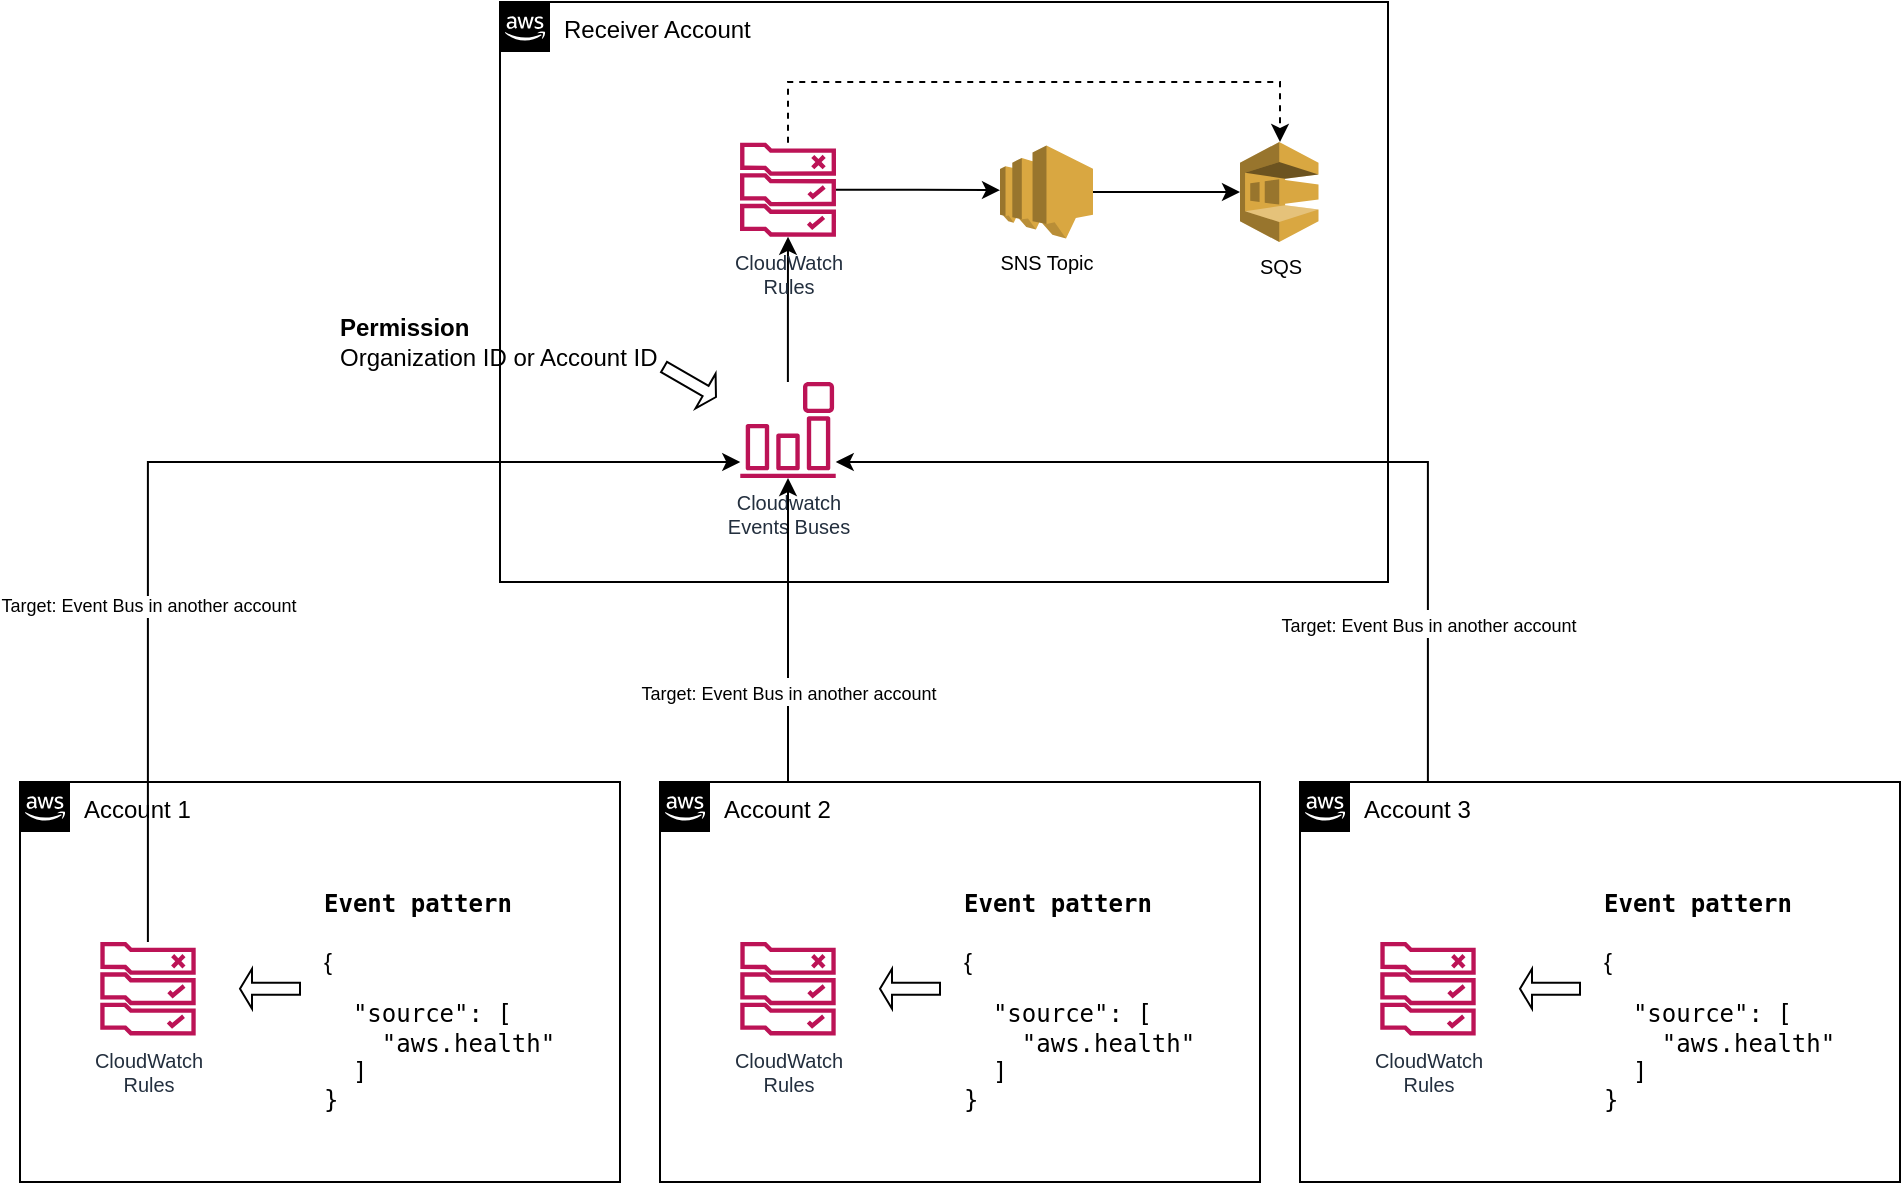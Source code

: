 <mxfile version="13.9.9" type="device"><diagram id="idbZHpgg_3Ln7zcjuEnO" name="Page-1"><mxGraphModel dx="946" dy="566" grid="1" gridSize="10" guides="1" tooltips="1" connect="1" arrows="1" fold="1" page="1" pageScale="1" pageWidth="850" pageHeight="1100" math="0" shadow="0"><root><mxCell id="0"/><mxCell id="1" parent="0"/><mxCell id="0ba3atJnc0yRBtCQ-pjz-3" value="Receiver Account" style="points=[[0,0],[0.25,0],[0.5,0],[0.75,0],[1,0],[1,0.25],[1,0.5],[1,0.75],[1,1],[0.75,1],[0.5,1],[0.25,1],[0,1],[0,0.75],[0,0.5],[0,0.25]];outlineConnect=0;html=1;whiteSpace=wrap;fontSize=12;fontStyle=0;shape=mxgraph.aws4.group;grIcon=mxgraph.aws4.group_aws_cloud_alt;verticalAlign=top;align=left;spacingLeft=30;dashed=0;" vertex="1" parent="1"><mxGeometry x="280" y="50" width="444" height="290" as="geometry"/></mxCell><mxCell id="0ba3atJnc0yRBtCQ-pjz-27" style="edgeStyle=orthogonalEdgeStyle;rounded=0;orthogonalLoop=1;jettySize=auto;html=1;fontSize=10;" edge="1" parent="1" source="0ba3atJnc0yRBtCQ-pjz-4" target="0ba3atJnc0yRBtCQ-pjz-23"><mxGeometry relative="1" as="geometry"><mxPoint x="110" y="140" as="targetPoint"/></mxGeometry></mxCell><mxCell id="0ba3atJnc0yRBtCQ-pjz-30" style="edgeStyle=orthogonalEdgeStyle;rounded=0;orthogonalLoop=1;jettySize=auto;html=1;entryX=0;entryY=0.48;entryDx=0;entryDy=0;entryPerimeter=0;fontSize=10;" edge="1" parent="1" source="0ba3atJnc0yRBtCQ-pjz-23" target="0ba3atJnc0yRBtCQ-pjz-28"><mxGeometry relative="1" as="geometry"/></mxCell><mxCell id="0ba3atJnc0yRBtCQ-pjz-31" style="edgeStyle=orthogonalEdgeStyle;rounded=0;orthogonalLoop=1;jettySize=auto;html=1;fontSize=10;dashed=1;" edge="1" parent="1" source="0ba3atJnc0yRBtCQ-pjz-23" target="0ba3atJnc0yRBtCQ-pjz-26"><mxGeometry relative="1" as="geometry"><Array as="points"><mxPoint x="424" y="90"/><mxPoint x="670" y="90"/></Array></mxGeometry></mxCell><mxCell id="0ba3atJnc0yRBtCQ-pjz-4" value="Cloudwatch&lt;br&gt;Events Buses" style="outlineConnect=0;fontColor=#232F3E;gradientColor=none;fillColor=#BC1356;strokeColor=none;dashed=0;verticalLabelPosition=bottom;verticalAlign=top;align=center;html=1;fontSize=10;fontStyle=0;aspect=fixed;pointerEvents=1;shape=mxgraph.aws4.event_event_based;" vertex="1" parent="1"><mxGeometry x="400" y="240" width="48" height="48" as="geometry"/></mxCell><mxCell id="0ba3atJnc0yRBtCQ-pjz-5" value="Account 1" style="points=[[0,0],[0.25,0],[0.5,0],[0.75,0],[1,0],[1,0.25],[1,0.5],[1,0.75],[1,1],[0.75,1],[0.5,1],[0.25,1],[0,1],[0,0.75],[0,0.5],[0,0.25]];outlineConnect=0;html=1;whiteSpace=wrap;fontSize=12;fontStyle=0;shape=mxgraph.aws4.group;grIcon=mxgraph.aws4.group_aws_cloud_alt;verticalAlign=top;align=left;spacingLeft=30;dashed=0;" vertex="1" parent="1"><mxGeometry x="40" y="440" width="300" height="200" as="geometry"/></mxCell><mxCell id="0ba3atJnc0yRBtCQ-pjz-10" value="Target: Event Bus in another account" style="edgeStyle=orthogonalEdgeStyle;rounded=0;orthogonalLoop=1;jettySize=auto;html=1;fontSize=9;verticalAlign=bottom;" edge="1" parent="1" source="0ba3atJnc0yRBtCQ-pjz-6" target="0ba3atJnc0yRBtCQ-pjz-4"><mxGeometry x="-0.403" relative="1" as="geometry"><Array as="points"><mxPoint x="104" y="280"/></Array><mxPoint as="offset"/></mxGeometry></mxCell><mxCell id="0ba3atJnc0yRBtCQ-pjz-6" value="CloudWatch&lt;br style=&quot;font-size: 10px;&quot;&gt;Rules" style="outlineConnect=0;fontColor=#232F3E;gradientColor=none;fillColor=#BC1356;strokeColor=none;dashed=0;verticalLabelPosition=bottom;verticalAlign=top;align=center;html=1;fontSize=10;fontStyle=0;aspect=fixed;pointerEvents=1;shape=mxgraph.aws4.rule_2;" vertex="1" parent="1"><mxGeometry x="80" y="520" width="48" height="46.77" as="geometry"/></mxCell><mxCell id="0ba3atJnc0yRBtCQ-pjz-7" value="&lt;pre style=&quot;font-size: 12px&quot;&gt;&lt;b&gt;Event pattern&lt;/b&gt;&lt;div class=&quot;jetstream-rule-details-summary-table-tooltip&quot;&gt;&lt;div class=&quot;tooltip-container&quot;&gt;&lt;div class=&quot;tooltip-icon-container&quot;&gt;&lt;span style=&quot;font-family: &amp;#34;helvetica&amp;#34; ; white-space: nowrap&quot;&gt;&lt;br&gt;&lt;/span&gt;&lt;/div&gt;&lt;div class=&quot;tooltip-icon-container&quot;&gt;&lt;span style=&quot;font-family: &amp;#34;helvetica&amp;#34; ; white-space: nowrap&quot;&gt;{&lt;/span&gt;&lt;/div&gt;&lt;/div&gt;&lt;/div&gt;&lt;/pre&gt;&lt;pre style=&quot;font-size: 12px&quot;&gt;  &quot;source&quot;: [&lt;br style=&quot;font-size: 12px&quot;&gt;    &quot;aws.health&quot;&lt;br style=&quot;font-size: 12px&quot;&gt;  ]&lt;br style=&quot;font-size: 12px&quot;&gt;}&lt;/pre&gt;" style="text;html=1;align=left;verticalAlign=middle;resizable=0;points=[];autosize=1;fontSize=12;" vertex="1" parent="1"><mxGeometry x="190" y="480" width="130" height="140" as="geometry"/></mxCell><mxCell id="0ba3atJnc0yRBtCQ-pjz-9" value="" style="shape=singleArrow;direction=west;whiteSpace=wrap;html=1;fontSize=12;align=left;" vertex="1" parent="1"><mxGeometry x="150" y="533.38" width="30" height="20" as="geometry"/></mxCell><mxCell id="0ba3atJnc0yRBtCQ-pjz-21" value="&lt;span style=&quot;font-size: 9px&quot;&gt;Target: Event Bus in another account&lt;/span&gt;" style="edgeStyle=orthogonalEdgeStyle;rounded=0;orthogonalLoop=1;jettySize=auto;html=1;fontSize=12;verticalAlign=bottom;" edge="1" parent="1" source="0ba3atJnc0yRBtCQ-pjz-14" target="0ba3atJnc0yRBtCQ-pjz-4"><mxGeometry relative="1" as="geometry"/></mxCell><mxCell id="0ba3atJnc0yRBtCQ-pjz-13" value="Account 2" style="points=[[0,0],[0.25,0],[0.5,0],[0.75,0],[1,0],[1,0.25],[1,0.5],[1,0.75],[1,1],[0.75,1],[0.5,1],[0.25,1],[0,1],[0,0.75],[0,0.5],[0,0.25]];outlineConnect=0;html=1;whiteSpace=wrap;fontSize=12;fontStyle=0;shape=mxgraph.aws4.group;grIcon=mxgraph.aws4.group_aws_cloud_alt;verticalAlign=top;align=left;spacingLeft=30;dashed=0;" vertex="1" parent="1"><mxGeometry x="360" y="440" width="300" height="200" as="geometry"/></mxCell><mxCell id="0ba3atJnc0yRBtCQ-pjz-14" value="CloudWatch&lt;br style=&quot;font-size: 10px;&quot;&gt;Rules" style="outlineConnect=0;fontColor=#232F3E;gradientColor=none;fillColor=#BC1356;strokeColor=none;dashed=0;verticalLabelPosition=bottom;verticalAlign=top;align=center;html=1;fontSize=10;fontStyle=0;aspect=fixed;pointerEvents=1;shape=mxgraph.aws4.rule_2;" vertex="1" parent="1"><mxGeometry x="400" y="520" width="48" height="46.77" as="geometry"/></mxCell><mxCell id="0ba3atJnc0yRBtCQ-pjz-15" value="&lt;pre style=&quot;font-size: 12px&quot;&gt;&lt;b&gt;Event pattern&lt;/b&gt;&lt;div class=&quot;jetstream-rule-details-summary-table-tooltip&quot;&gt;&lt;div class=&quot;tooltip-container&quot;&gt;&lt;div class=&quot;tooltip-icon-container&quot;&gt;&lt;span style=&quot;font-family: &amp;#34;helvetica&amp;#34; ; white-space: nowrap&quot;&gt;&lt;br&gt;&lt;/span&gt;&lt;/div&gt;&lt;div class=&quot;tooltip-icon-container&quot;&gt;&lt;span style=&quot;font-family: &amp;#34;helvetica&amp;#34; ; white-space: nowrap&quot;&gt;{&lt;/span&gt;&lt;/div&gt;&lt;/div&gt;&lt;/div&gt;&lt;/pre&gt;&lt;pre style=&quot;font-size: 12px&quot;&gt;  &quot;source&quot;: [&lt;br style=&quot;font-size: 12px&quot;&gt;    &quot;aws.health&quot;&lt;br style=&quot;font-size: 12px&quot;&gt;  ]&lt;br style=&quot;font-size: 12px&quot;&gt;}&lt;/pre&gt;" style="text;html=1;align=left;verticalAlign=middle;resizable=0;points=[];autosize=1;fontSize=12;" vertex="1" parent="1"><mxGeometry x="510" y="480" width="130" height="140" as="geometry"/></mxCell><mxCell id="0ba3atJnc0yRBtCQ-pjz-16" value="" style="shape=singleArrow;direction=west;whiteSpace=wrap;html=1;fontSize=12;align=left;" vertex="1" parent="1"><mxGeometry x="470" y="533.38" width="30" height="20" as="geometry"/></mxCell><mxCell id="0ba3atJnc0yRBtCQ-pjz-22" value="&lt;span style=&quot;font-size: 9px&quot;&gt;Target: Event Bus in another account&lt;/span&gt;" style="edgeStyle=orthogonalEdgeStyle;rounded=0;orthogonalLoop=1;jettySize=auto;html=1;fontSize=12;verticalAlign=bottom;" edge="1" parent="1" source="0ba3atJnc0yRBtCQ-pjz-18" target="0ba3atJnc0yRBtCQ-pjz-4"><mxGeometry x="-0.44" relative="1" as="geometry"><Array as="points"><mxPoint x="744" y="280"/></Array><mxPoint as="offset"/></mxGeometry></mxCell><mxCell id="0ba3atJnc0yRBtCQ-pjz-17" value="Account 3" style="points=[[0,0],[0.25,0],[0.5,0],[0.75,0],[1,0],[1,0.25],[1,0.5],[1,0.75],[1,1],[0.75,1],[0.5,1],[0.25,1],[0,1],[0,0.75],[0,0.5],[0,0.25]];outlineConnect=0;html=1;whiteSpace=wrap;fontSize=12;fontStyle=0;shape=mxgraph.aws4.group;grIcon=mxgraph.aws4.group_aws_cloud_alt;verticalAlign=top;align=left;spacingLeft=30;dashed=0;" vertex="1" parent="1"><mxGeometry x="680" y="440" width="300" height="200" as="geometry"/></mxCell><mxCell id="0ba3atJnc0yRBtCQ-pjz-18" value="CloudWatch&lt;br style=&quot;font-size: 10px;&quot;&gt;Rules" style="outlineConnect=0;fontColor=#232F3E;gradientColor=none;fillColor=#BC1356;strokeColor=none;dashed=0;verticalLabelPosition=bottom;verticalAlign=top;align=center;html=1;fontSize=10;fontStyle=0;aspect=fixed;pointerEvents=1;shape=mxgraph.aws4.rule_2;" vertex="1" parent="1"><mxGeometry x="720" y="520" width="48" height="46.77" as="geometry"/></mxCell><mxCell id="0ba3atJnc0yRBtCQ-pjz-19" value="&lt;pre style=&quot;font-size: 12px&quot;&gt;&lt;b&gt;Event pattern&lt;/b&gt;&lt;div class=&quot;jetstream-rule-details-summary-table-tooltip&quot;&gt;&lt;div class=&quot;tooltip-container&quot;&gt;&lt;div class=&quot;tooltip-icon-container&quot;&gt;&lt;span style=&quot;font-family: &amp;#34;helvetica&amp;#34; ; white-space: nowrap&quot;&gt;&lt;br&gt;&lt;/span&gt;&lt;/div&gt;&lt;div class=&quot;tooltip-icon-container&quot;&gt;&lt;span style=&quot;font-family: &amp;#34;helvetica&amp;#34; ; white-space: nowrap&quot;&gt;{&lt;/span&gt;&lt;/div&gt;&lt;/div&gt;&lt;/div&gt;&lt;/pre&gt;&lt;pre style=&quot;font-size: 12px&quot;&gt;  &quot;source&quot;: [&lt;br style=&quot;font-size: 12px&quot;&gt;    &quot;aws.health&quot;&lt;br style=&quot;font-size: 12px&quot;&gt;  ]&lt;br style=&quot;font-size: 12px&quot;&gt;}&lt;/pre&gt;" style="text;html=1;align=left;verticalAlign=middle;resizable=0;points=[];autosize=1;fontSize=12;" vertex="1" parent="1"><mxGeometry x="830" y="480" width="130" height="140" as="geometry"/></mxCell><mxCell id="0ba3atJnc0yRBtCQ-pjz-20" value="" style="shape=singleArrow;direction=west;whiteSpace=wrap;html=1;fontSize=12;align=left;" vertex="1" parent="1"><mxGeometry x="790" y="533.38" width="30" height="20" as="geometry"/></mxCell><mxCell id="0ba3atJnc0yRBtCQ-pjz-23" value="CloudWatch&lt;br style=&quot;font-size: 10px;&quot;&gt;Rules" style="outlineConnect=0;fontColor=#232F3E;gradientColor=none;fillColor=#BC1356;strokeColor=none;dashed=0;verticalLabelPosition=bottom;verticalAlign=top;align=center;html=1;fontSize=10;fontStyle=0;aspect=fixed;pointerEvents=1;shape=mxgraph.aws4.rule_2;" vertex="1" parent="1"><mxGeometry x="400" y="120" width="48" height="47.77" as="geometry"/></mxCell><mxCell id="0ba3atJnc0yRBtCQ-pjz-26" value="SQS" style="outlineConnect=0;dashed=0;verticalLabelPosition=bottom;verticalAlign=top;align=center;html=1;shape=mxgraph.aws3.sqs;fillColor=#D9A741;gradientColor=none;fontSize=10;" vertex="1" parent="1"><mxGeometry x="650" y="120" width="39.25" height="50" as="geometry"/></mxCell><mxCell id="0ba3atJnc0yRBtCQ-pjz-29" style="edgeStyle=orthogonalEdgeStyle;rounded=0;orthogonalLoop=1;jettySize=auto;html=1;exitX=1;exitY=0.5;exitDx=0;exitDy=0;exitPerimeter=0;entryX=0;entryY=0.5;entryDx=0;entryDy=0;entryPerimeter=0;fontSize=10;" edge="1" parent="1" source="0ba3atJnc0yRBtCQ-pjz-28" target="0ba3atJnc0yRBtCQ-pjz-26"><mxGeometry relative="1" as="geometry"/></mxCell><mxCell id="0ba3atJnc0yRBtCQ-pjz-28" value="SNS Topic" style="outlineConnect=0;dashed=0;verticalLabelPosition=bottom;verticalAlign=top;align=center;html=1;shape=mxgraph.aws3.sns;fillColor=#D9A741;gradientColor=none;fontSize=10;" vertex="1" parent="1"><mxGeometry x="530" y="121.75" width="46.5" height="46.5" as="geometry"/></mxCell><mxCell id="0ba3atJnc0yRBtCQ-pjz-32" value="&lt;pre style=&quot;font-size: 12px&quot;&gt;&lt;div class=&quot;jetstream-rule-details-summary-table-tooltip&quot;&gt;&lt;div class=&quot;tooltip-container&quot;&gt;&lt;div class=&quot;tooltip-icon-container&quot;&gt;&lt;span style=&quot;font-family: &amp;#34;helvetica&amp;#34; ; white-space: nowrap&quot;&gt;&lt;b&gt;Permission&lt;/b&gt;&lt;/span&gt;&lt;/div&gt;&lt;div class=&quot;tooltip-icon-container&quot;&gt;&lt;font face=&quot;helvetica&quot;&gt;&lt;span style=&quot;white-space: nowrap&quot;&gt;Organization ID or Account ID&lt;/span&gt;&lt;/font&gt;&lt;/div&gt;&lt;/div&gt;&lt;/div&gt;&lt;/pre&gt;" style="text;html=1;align=left;verticalAlign=middle;resizable=0;points=[];autosize=1;fontSize=12;" vertex="1" parent="1"><mxGeometry x="198" y="190" width="170" height="60" as="geometry"/></mxCell><mxCell id="0ba3atJnc0yRBtCQ-pjz-33" value="" style="shape=singleArrow;direction=west;whiteSpace=wrap;html=1;fontSize=12;align=left;rotation=-150;" vertex="1" parent="1"><mxGeometry x="360" y="230" width="30" height="20" as="geometry"/></mxCell></root></mxGraphModel></diagram></mxfile>